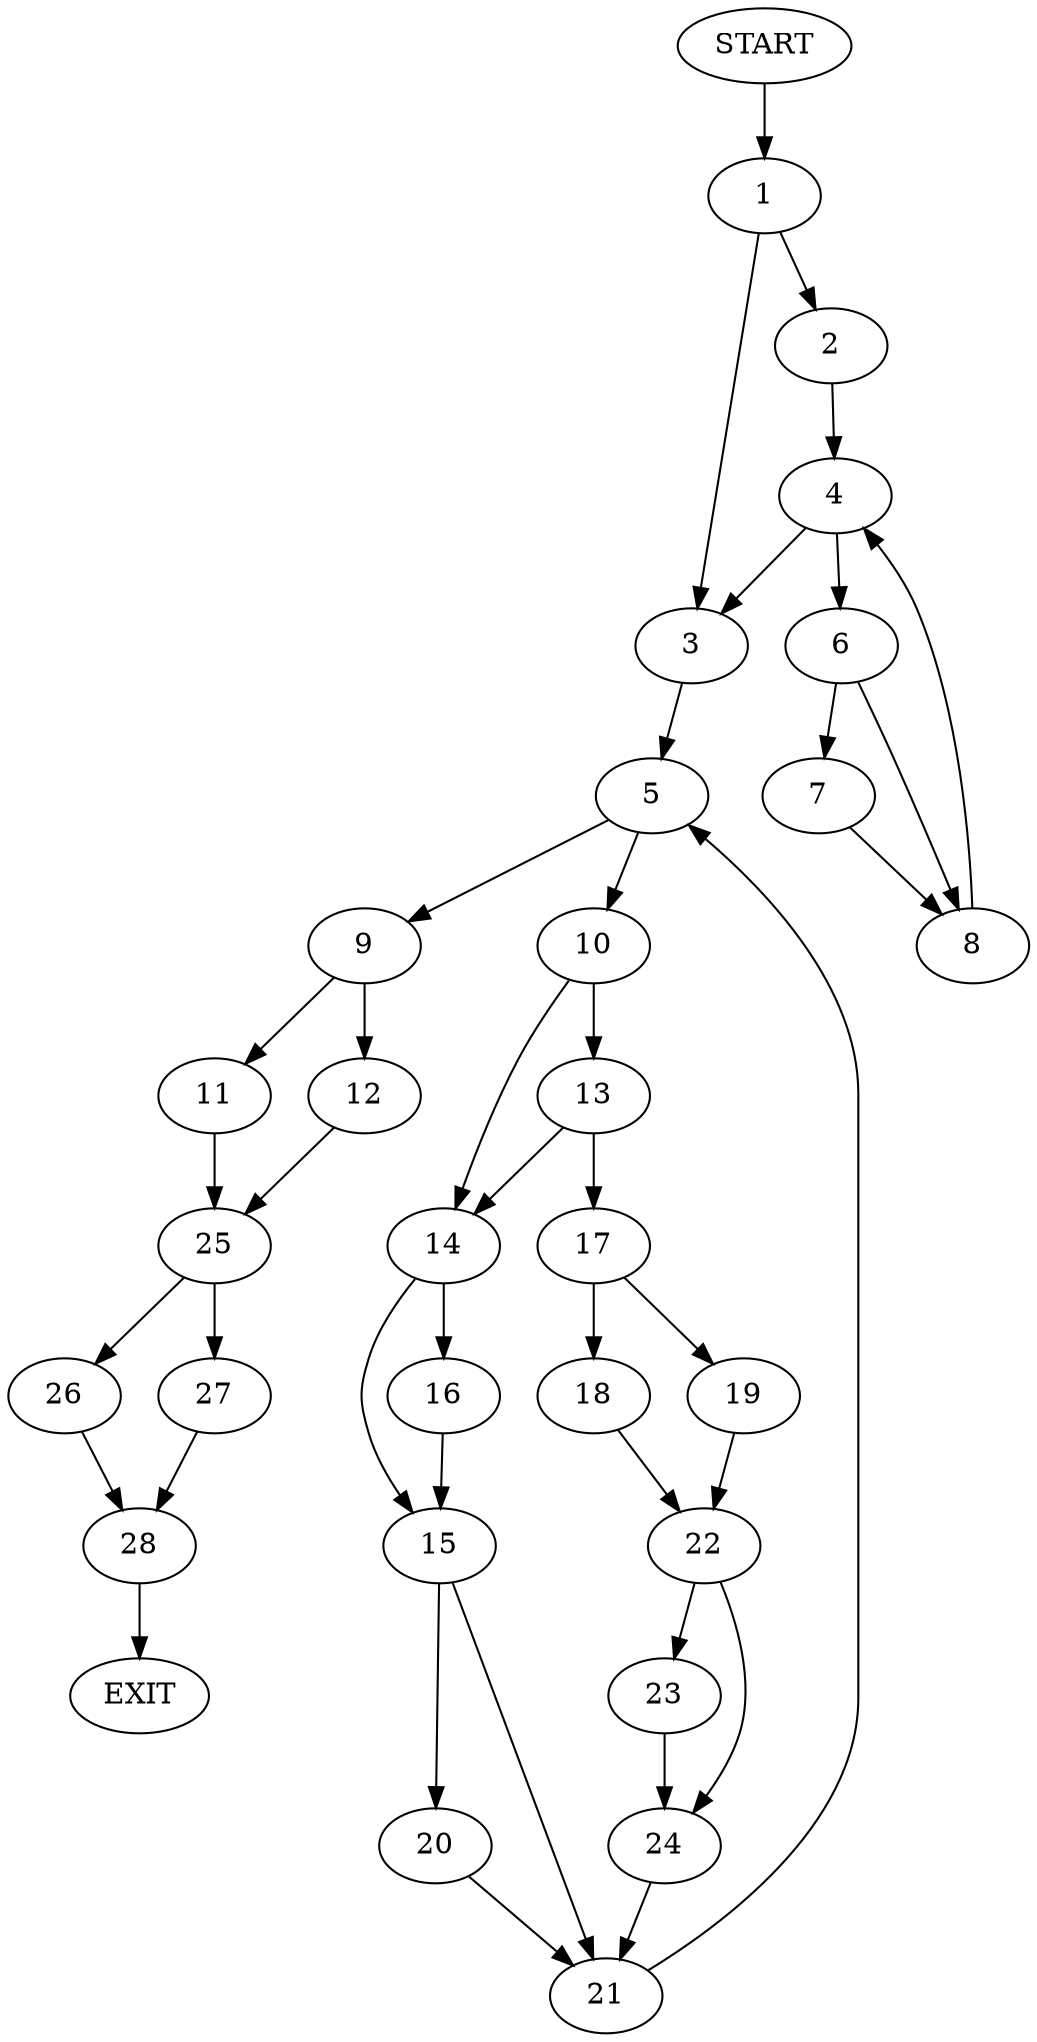 digraph {
0 [label="START"]
29 [label="EXIT"]
0 -> 1
1 -> 2
1 -> 3
2 -> 4
3 -> 5
4 -> 6
4 -> 3
6 -> 7
6 -> 8
8 -> 4
7 -> 8
5 -> 9
5 -> 10
9 -> 11
9 -> 12
10 -> 13
10 -> 14
14 -> 15
14 -> 16
13 -> 17
13 -> 14
17 -> 18
17 -> 19
16 -> 15
15 -> 20
15 -> 21
20 -> 21
21 -> 5
19 -> 22
18 -> 22
22 -> 23
22 -> 24
23 -> 24
24 -> 21
11 -> 25
12 -> 25
25 -> 26
25 -> 27
27 -> 28
26 -> 28
28 -> 29
}
